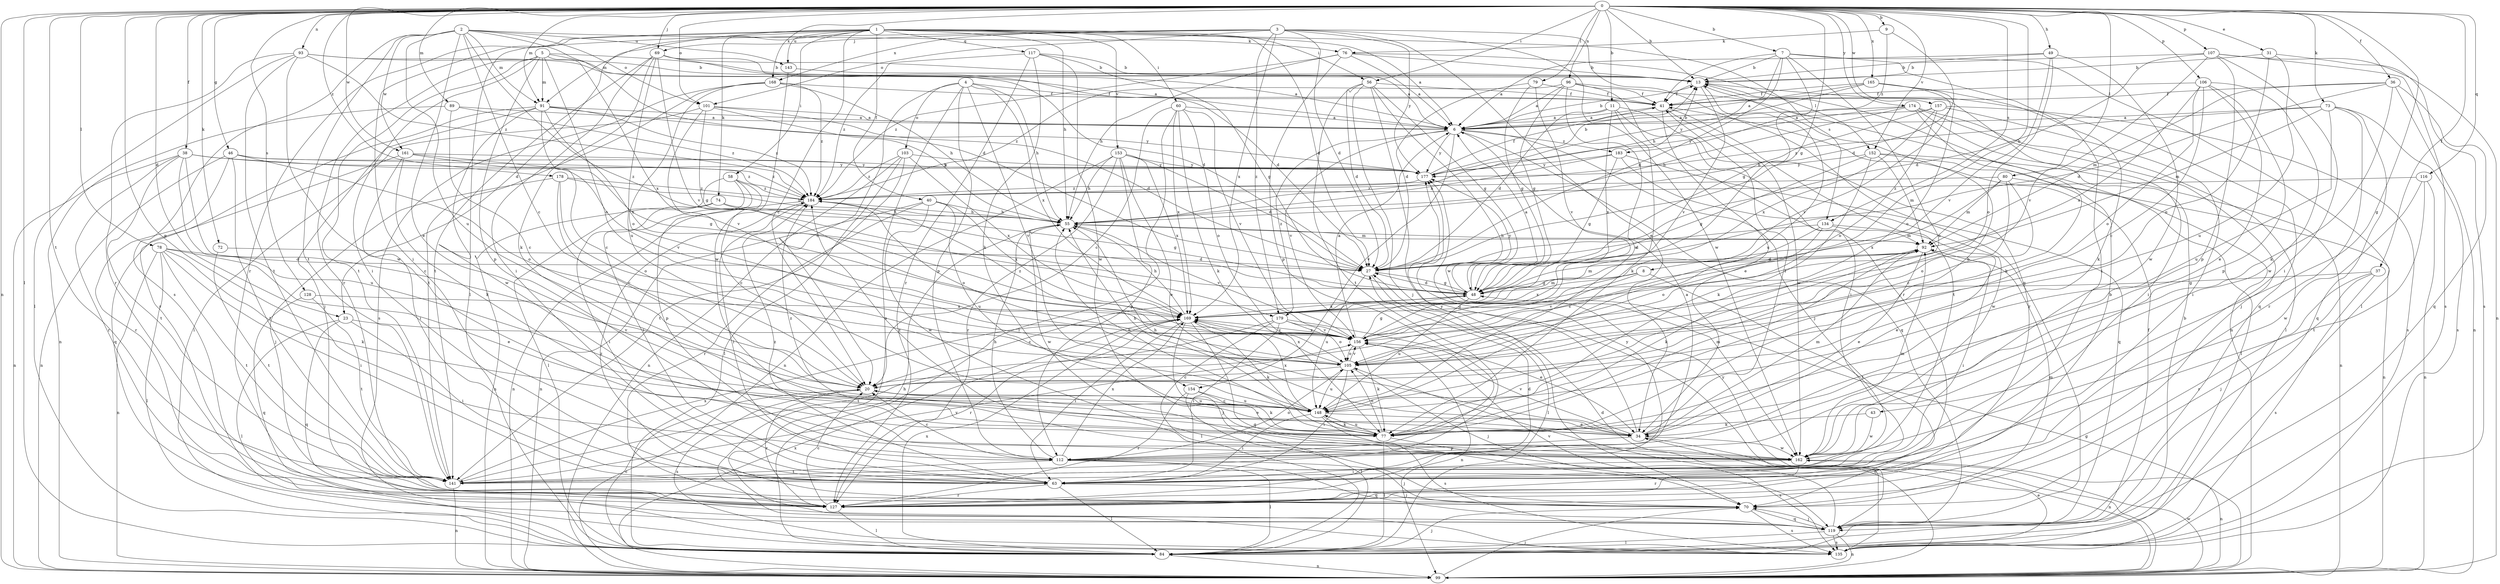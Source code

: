 strict digraph  {
0;
1;
2;
3;
4;
5;
6;
7;
8;
9;
11;
13;
20;
23;
27;
31;
34;
36;
37;
38;
40;
41;
43;
46;
48;
49;
55;
56;
58;
60;
63;
69;
70;
72;
73;
74;
76;
77;
78;
79;
80;
84;
89;
91;
92;
93;
96;
99;
101;
103;
105;
106;
107;
112;
116;
117;
119;
127;
128;
134;
135;
141;
143;
148;
152;
153;
154;
156;
157;
161;
162;
165;
168;
169;
174;
177;
178;
179;
183;
184;
0 -> 7  [label=b];
0 -> 8  [label=b];
0 -> 9  [label=b];
0 -> 11  [label=b];
0 -> 13  [label=b];
0 -> 23  [label=d];
0 -> 31  [label=e];
0 -> 36  [label=f];
0 -> 37  [label=f];
0 -> 38  [label=f];
0 -> 43  [label=g];
0 -> 46  [label=g];
0 -> 48  [label=g];
0 -> 49  [label=h];
0 -> 56  [label=i];
0 -> 69  [label=j];
0 -> 72  [label=k];
0 -> 73  [label=k];
0 -> 78  [label=l];
0 -> 79  [label=l];
0 -> 80  [label=l];
0 -> 84  [label=l];
0 -> 89  [label=m];
0 -> 91  [label=m];
0 -> 93  [label=n];
0 -> 96  [label=n];
0 -> 99  [label=n];
0 -> 101  [label=o];
0 -> 106  [label=p];
0 -> 107  [label=p];
0 -> 112  [label=p];
0 -> 116  [label=q];
0 -> 128  [label=s];
0 -> 134  [label=s];
0 -> 141  [label=t];
0 -> 152  [label=v];
0 -> 157  [label=w];
0 -> 161  [label=w];
0 -> 165  [label=x];
0 -> 168  [label=x];
0 -> 174  [label=y];
0 -> 178  [label=z];
1 -> 6  [label=a];
1 -> 20  [label=c];
1 -> 23  [label=d];
1 -> 27  [label=d];
1 -> 40  [label=f];
1 -> 55  [label=h];
1 -> 56  [label=i];
1 -> 58  [label=i];
1 -> 60  [label=i];
1 -> 63  [label=i];
1 -> 74  [label=k];
1 -> 84  [label=l];
1 -> 117  [label=q];
1 -> 127  [label=r];
1 -> 134  [label=s];
1 -> 143  [label=u];
1 -> 153  [label=v];
2 -> 20  [label=c];
2 -> 27  [label=d];
2 -> 34  [label=e];
2 -> 76  [label=k];
2 -> 91  [label=m];
2 -> 101  [label=o];
2 -> 135  [label=s];
2 -> 141  [label=t];
2 -> 143  [label=u];
2 -> 148  [label=u];
2 -> 161  [label=w];
2 -> 179  [label=z];
3 -> 27  [label=d];
3 -> 34  [label=e];
3 -> 69  [label=j];
3 -> 91  [label=m];
3 -> 101  [label=o];
3 -> 119  [label=q];
3 -> 162  [label=w];
3 -> 168  [label=x];
3 -> 169  [label=x];
3 -> 177  [label=y];
3 -> 179  [label=z];
4 -> 20  [label=c];
4 -> 41  [label=f];
4 -> 55  [label=h];
4 -> 103  [label=o];
4 -> 112  [label=p];
4 -> 135  [label=s];
4 -> 154  [label=v];
4 -> 169  [label=x];
5 -> 13  [label=b];
5 -> 27  [label=d];
5 -> 63  [label=i];
5 -> 91  [label=m];
5 -> 105  [label=o];
5 -> 112  [label=p];
5 -> 127  [label=r];
5 -> 141  [label=t];
5 -> 169  [label=x];
6 -> 13  [label=b];
6 -> 70  [label=j];
6 -> 119  [label=q];
6 -> 154  [label=v];
6 -> 156  [label=v];
6 -> 177  [label=y];
6 -> 179  [label=z];
6 -> 183  [label=z];
7 -> 13  [label=b];
7 -> 27  [label=d];
7 -> 41  [label=f];
7 -> 48  [label=g];
7 -> 55  [label=h];
7 -> 63  [label=i];
7 -> 84  [label=l];
7 -> 148  [label=u];
8 -> 48  [label=g];
8 -> 141  [label=t];
8 -> 156  [label=v];
8 -> 169  [label=x];
9 -> 27  [label=d];
9 -> 76  [label=k];
9 -> 183  [label=z];
11 -> 6  [label=a];
11 -> 27  [label=d];
11 -> 63  [label=i];
11 -> 77  [label=k];
11 -> 127  [label=r];
11 -> 169  [label=x];
13 -> 41  [label=f];
13 -> 119  [label=q];
13 -> 148  [label=u];
13 -> 156  [label=v];
20 -> 34  [label=e];
20 -> 127  [label=r];
20 -> 135  [label=s];
20 -> 148  [label=u];
23 -> 63  [label=i];
23 -> 84  [label=l];
23 -> 119  [label=q];
23 -> 156  [label=v];
27 -> 48  [label=g];
27 -> 84  [label=l];
27 -> 148  [label=u];
31 -> 13  [label=b];
31 -> 105  [label=o];
31 -> 135  [label=s];
31 -> 148  [label=u];
34 -> 41  [label=f];
34 -> 55  [label=h];
34 -> 92  [label=m];
34 -> 99  [label=n];
34 -> 112  [label=p];
34 -> 156  [label=v];
34 -> 162  [label=w];
34 -> 177  [label=y];
36 -> 27  [label=d];
36 -> 41  [label=f];
36 -> 77  [label=k];
36 -> 92  [label=m];
36 -> 99  [label=n];
36 -> 119  [label=q];
37 -> 48  [label=g];
37 -> 70  [label=j];
37 -> 127  [label=r];
37 -> 135  [label=s];
38 -> 20  [label=c];
38 -> 99  [label=n];
38 -> 127  [label=r];
38 -> 141  [label=t];
38 -> 148  [label=u];
38 -> 177  [label=y];
38 -> 184  [label=z];
40 -> 55  [label=h];
40 -> 99  [label=n];
40 -> 127  [label=r];
40 -> 148  [label=u];
40 -> 162  [label=w];
40 -> 169  [label=x];
41 -> 6  [label=a];
41 -> 34  [label=e];
41 -> 141  [label=t];
41 -> 162  [label=w];
43 -> 77  [label=k];
43 -> 162  [label=w];
46 -> 99  [label=n];
46 -> 105  [label=o];
46 -> 127  [label=r];
46 -> 141  [label=t];
46 -> 177  [label=y];
46 -> 184  [label=z];
48 -> 6  [label=a];
48 -> 20  [label=c];
48 -> 27  [label=d];
48 -> 92  [label=m];
48 -> 148  [label=u];
48 -> 169  [label=x];
48 -> 177  [label=y];
49 -> 6  [label=a];
49 -> 13  [label=b];
49 -> 105  [label=o];
49 -> 156  [label=v];
49 -> 162  [label=w];
55 -> 92  [label=m];
55 -> 156  [label=v];
55 -> 162  [label=w];
56 -> 27  [label=d];
56 -> 41  [label=f];
56 -> 48  [label=g];
56 -> 70  [label=j];
56 -> 119  [label=q];
56 -> 141  [label=t];
56 -> 162  [label=w];
58 -> 20  [label=c];
58 -> 63  [label=i];
58 -> 84  [label=l];
58 -> 112  [label=p];
58 -> 184  [label=z];
60 -> 6  [label=a];
60 -> 20  [label=c];
60 -> 77  [label=k];
60 -> 84  [label=l];
60 -> 105  [label=o];
60 -> 156  [label=v];
60 -> 169  [label=x];
63 -> 70  [label=j];
63 -> 84  [label=l];
63 -> 127  [label=r];
63 -> 184  [label=z];
69 -> 6  [label=a];
69 -> 13  [label=b];
69 -> 27  [label=d];
69 -> 63  [label=i];
69 -> 77  [label=k];
69 -> 141  [label=t];
69 -> 148  [label=u];
69 -> 156  [label=v];
70 -> 92  [label=m];
70 -> 119  [label=q];
70 -> 135  [label=s];
70 -> 184  [label=z];
72 -> 27  [label=d];
72 -> 141  [label=t];
73 -> 6  [label=a];
73 -> 92  [label=m];
73 -> 119  [label=q];
73 -> 127  [label=r];
73 -> 135  [label=s];
73 -> 148  [label=u];
73 -> 184  [label=z];
74 -> 48  [label=g];
74 -> 55  [label=h];
74 -> 63  [label=i];
74 -> 99  [label=n];
76 -> 6  [label=a];
76 -> 13  [label=b];
76 -> 55  [label=h];
76 -> 112  [label=p];
76 -> 184  [label=z];
76 -> 152  [label=l];
77 -> 13  [label=b];
77 -> 55  [label=h];
77 -> 84  [label=l];
77 -> 92  [label=m];
77 -> 105  [label=o];
77 -> 135  [label=s];
77 -> 148  [label=u];
77 -> 184  [label=z];
78 -> 27  [label=d];
78 -> 34  [label=e];
78 -> 63  [label=i];
78 -> 77  [label=k];
78 -> 84  [label=l];
78 -> 99  [label=n];
78 -> 141  [label=t];
79 -> 27  [label=d];
79 -> 41  [label=f];
79 -> 48  [label=g];
79 -> 156  [label=v];
80 -> 20  [label=c];
80 -> 92  [label=m];
80 -> 99  [label=n];
80 -> 105  [label=o];
80 -> 169  [label=x];
80 -> 184  [label=z];
84 -> 13  [label=b];
84 -> 20  [label=c];
84 -> 41  [label=f];
84 -> 70  [label=j];
84 -> 99  [label=n];
84 -> 169  [label=x];
89 -> 6  [label=a];
89 -> 20  [label=c];
89 -> 99  [label=n];
89 -> 184  [label=z];
91 -> 6  [label=a];
91 -> 20  [label=c];
91 -> 70  [label=j];
91 -> 127  [label=r];
91 -> 162  [label=w];
91 -> 169  [label=x];
91 -> 177  [label=y];
91 -> 184  [label=z];
92 -> 27  [label=d];
92 -> 34  [label=e];
92 -> 55  [label=h];
92 -> 63  [label=i];
92 -> 77  [label=k];
93 -> 6  [label=a];
93 -> 13  [label=b];
93 -> 84  [label=l];
93 -> 127  [label=r];
93 -> 141  [label=t];
93 -> 162  [label=w];
93 -> 184  [label=z];
96 -> 6  [label=a];
96 -> 41  [label=f];
96 -> 48  [label=g];
96 -> 99  [label=n];
96 -> 127  [label=r];
96 -> 148  [label=u];
96 -> 184  [label=z];
99 -> 48  [label=g];
99 -> 70  [label=j];
99 -> 105  [label=o];
99 -> 162  [label=w];
99 -> 169  [label=x];
99 -> 177  [label=y];
101 -> 6  [label=a];
101 -> 27  [label=d];
101 -> 48  [label=g];
101 -> 55  [label=h];
101 -> 84  [label=l];
101 -> 156  [label=v];
103 -> 84  [label=l];
103 -> 99  [label=n];
103 -> 141  [label=t];
103 -> 169  [label=x];
103 -> 177  [label=y];
103 -> 184  [label=z];
105 -> 20  [label=c];
105 -> 63  [label=i];
105 -> 70  [label=j];
105 -> 148  [label=u];
105 -> 156  [label=v];
105 -> 169  [label=x];
106 -> 20  [label=c];
106 -> 34  [label=e];
106 -> 41  [label=f];
106 -> 105  [label=o];
106 -> 112  [label=p];
106 -> 162  [label=w];
106 -> 169  [label=x];
107 -> 13  [label=b];
107 -> 27  [label=d];
107 -> 63  [label=i];
107 -> 99  [label=n];
107 -> 112  [label=p];
107 -> 135  [label=s];
107 -> 156  [label=v];
112 -> 6  [label=a];
112 -> 20  [label=c];
112 -> 55  [label=h];
112 -> 70  [label=j];
112 -> 84  [label=l];
112 -> 105  [label=o];
112 -> 119  [label=q];
112 -> 141  [label=t];
112 -> 169  [label=x];
116 -> 99  [label=n];
116 -> 141  [label=t];
116 -> 162  [label=w];
116 -> 184  [label=z];
117 -> 13  [label=b];
117 -> 48  [label=g];
117 -> 77  [label=k];
117 -> 127  [label=r];
117 -> 162  [label=w];
117 -> 184  [label=z];
119 -> 70  [label=j];
119 -> 84  [label=l];
119 -> 99  [label=n];
119 -> 135  [label=s];
119 -> 156  [label=v];
127 -> 13  [label=b];
127 -> 20  [label=c];
127 -> 27  [label=d];
127 -> 84  [label=l];
127 -> 177  [label=y];
128 -> 119  [label=q];
128 -> 141  [label=t];
128 -> 169  [label=x];
134 -> 20  [label=c];
134 -> 27  [label=d];
134 -> 34  [label=e];
134 -> 92  [label=m];
134 -> 105  [label=o];
135 -> 27  [label=d];
135 -> 34  [label=e];
135 -> 55  [label=h];
141 -> 99  [label=n];
141 -> 156  [label=v];
141 -> 169  [label=x];
143 -> 6  [label=a];
143 -> 162  [label=w];
148 -> 20  [label=c];
148 -> 34  [label=e];
148 -> 55  [label=h];
148 -> 63  [label=i];
148 -> 77  [label=k];
148 -> 135  [label=s];
148 -> 169  [label=x];
152 -> 48  [label=g];
152 -> 77  [label=k];
152 -> 84  [label=l];
152 -> 92  [label=m];
152 -> 99  [label=n];
152 -> 177  [label=y];
153 -> 27  [label=d];
153 -> 34  [label=e];
153 -> 55  [label=h];
153 -> 99  [label=n];
153 -> 112  [label=p];
153 -> 127  [label=r];
153 -> 169  [label=x];
153 -> 177  [label=y];
154 -> 77  [label=k];
154 -> 84  [label=l];
154 -> 127  [label=r];
154 -> 148  [label=u];
156 -> 6  [label=a];
156 -> 48  [label=g];
156 -> 77  [label=k];
156 -> 99  [label=n];
156 -> 105  [label=o];
156 -> 169  [label=x];
156 -> 184  [label=z];
157 -> 6  [label=a];
157 -> 55  [label=h];
157 -> 63  [label=i];
157 -> 105  [label=o];
157 -> 135  [label=s];
157 -> 169  [label=x];
161 -> 48  [label=g];
161 -> 63  [label=i];
161 -> 77  [label=k];
161 -> 119  [label=q];
161 -> 156  [label=v];
161 -> 177  [label=y];
162 -> 63  [label=i];
162 -> 92  [label=m];
162 -> 99  [label=n];
162 -> 127  [label=r];
162 -> 184  [label=z];
165 -> 6  [label=a];
165 -> 41  [label=f];
165 -> 77  [label=k];
165 -> 105  [label=o];
165 -> 156  [label=v];
165 -> 177  [label=y];
168 -> 41  [label=f];
168 -> 55  [label=h];
168 -> 105  [label=o];
168 -> 135  [label=s];
168 -> 141  [label=t];
168 -> 184  [label=z];
169 -> 55  [label=h];
169 -> 63  [label=i];
169 -> 70  [label=j];
169 -> 77  [label=k];
169 -> 92  [label=m];
169 -> 119  [label=q];
169 -> 127  [label=r];
169 -> 156  [label=v];
174 -> 6  [label=a];
174 -> 55  [label=h];
174 -> 63  [label=i];
174 -> 70  [label=j];
174 -> 77  [label=k];
174 -> 84  [label=l];
174 -> 177  [label=y];
177 -> 13  [label=b];
177 -> 41  [label=f];
177 -> 184  [label=z];
178 -> 20  [label=c];
178 -> 55  [label=h];
178 -> 70  [label=j];
178 -> 105  [label=o];
178 -> 184  [label=z];
179 -> 34  [label=e];
179 -> 63  [label=i];
179 -> 84  [label=l];
179 -> 105  [label=o];
179 -> 141  [label=t];
179 -> 156  [label=v];
183 -> 13  [label=b];
183 -> 48  [label=g];
183 -> 55  [label=h];
183 -> 119  [label=q];
183 -> 162  [label=w];
183 -> 177  [label=y];
184 -> 55  [label=h];
184 -> 63  [label=i];
184 -> 99  [label=n];
184 -> 105  [label=o];
}
